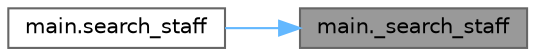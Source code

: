 digraph "main._search_staff"
{
 // LATEX_PDF_SIZE
  bgcolor="transparent";
  edge [fontname=Helvetica,fontsize=10,labelfontname=Helvetica,labelfontsize=10];
  node [fontname=Helvetica,fontsize=10,shape=box,height=0.2,width=0.4];
  rankdir="RL";
  Node1 [label="main._search_staff",height=0.2,width=0.4,color="gray40", fillcolor="grey60", style="filled", fontcolor="black",tooltip=" "];
  Node1 -> Node2 [dir="back",color="steelblue1",style="solid"];
  Node2 [label="main.search_staff",height=0.2,width=0.4,color="grey40", fillcolor="white", style="filled",URL="$d2/dc1/namespacemain.html#ad6569b4c2d5eb80f17ed21b0bb685db0",tooltip=" "];
}

